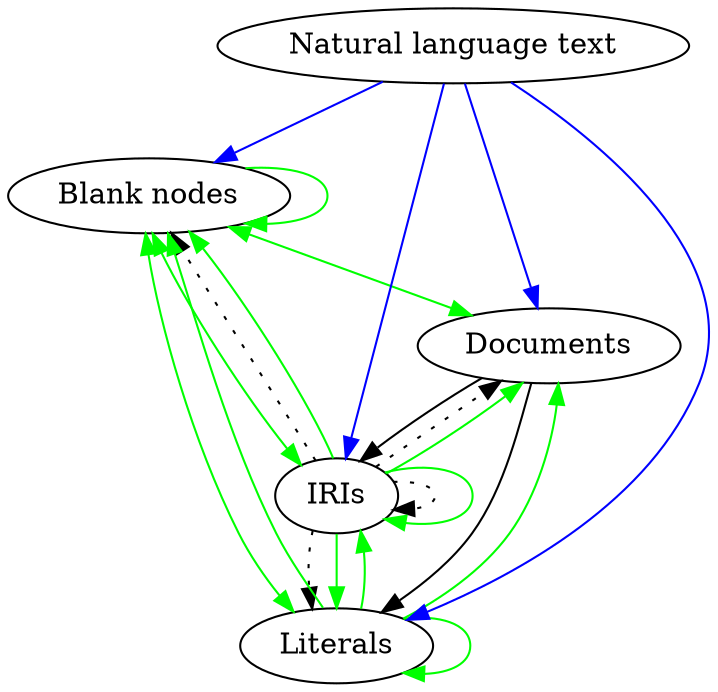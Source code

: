 digraph navigation {
  bno [label="Blank nodes"];
  doc [label="Documents"];
  iri [label="IRIs"];
  lit [label="Literals"];
  txt [label="Natural language text"];

  bno -> bno [color="green",style="solid"];
  bno -> doc [color="green",dir="both",style="solid"];
  bno -> iri [color="green",dir="both",style="solid"];
  bno -> lit [color="green",dir="both",style="solid"];
  doc -> iri [style="solid"];
  doc -> lit [style="solid"];
  iri -> bno [style="dotted"];
  iri -> bno [color="green",style="solid"];
  iri -> doc [style="dotted"];
  iri -> doc [color="green",style="solid"];
  iri -> iri [style="dotted"];
  iri -> iri [color="green",style="solid"];
  iri -> lit [style="dotted"];
  iri -> lit [color="green",style="solid"];
  lit -> bno [color="green",style="solid"];
  lit -> doc [color="green",style="solid"];
  lit -> iri [color="green",style="solid"];
  lit -> lit [color="green",style="solid"];
  txt -> bno [color="blue",style="solid"];
  txt -> doc [color="blue",style="solid"];
  txt -> iri [color="blue",style="solid"];
  txt -> lit [color="blue",style="solid"];
}
